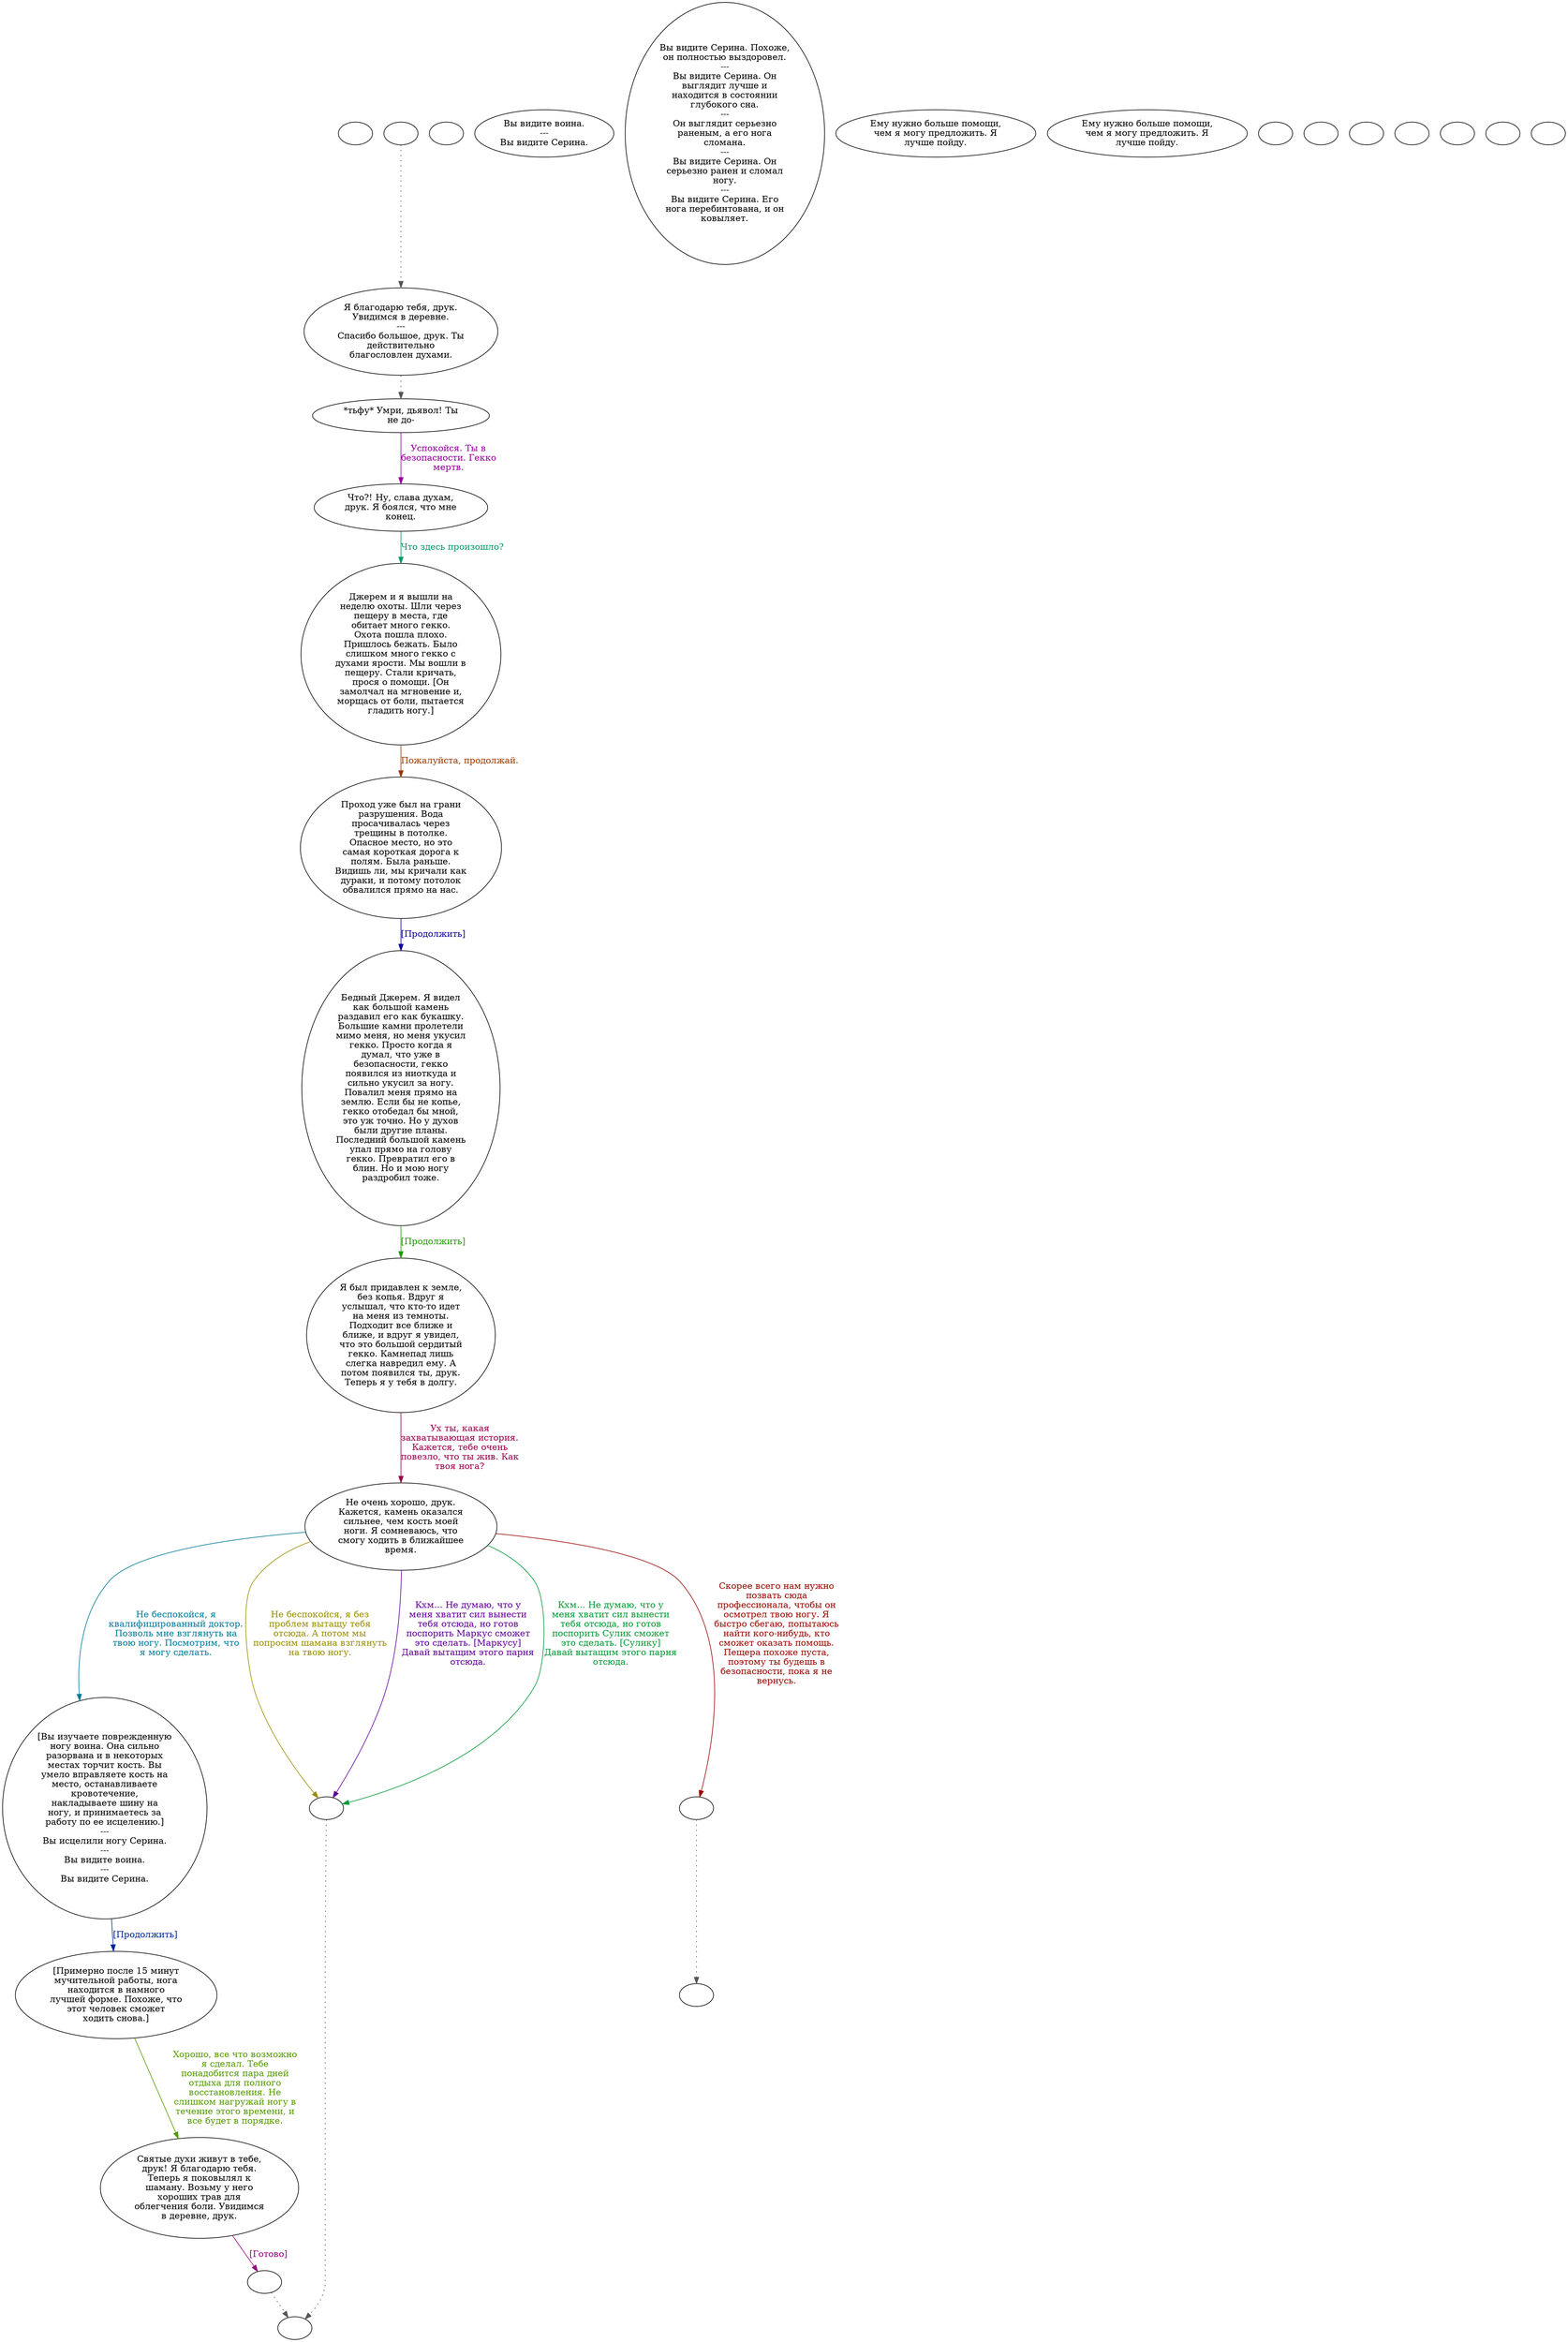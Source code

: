 digraph tribec9 {
  "start" [style=filled       fillcolor="#FFFFFF"       color="#000000"]
  "start" [label=""]
  "critter_p_proc" [style=filled       fillcolor="#FFFFFF"       color="#000000"]
  "critter_p_proc" -> "talk_p_proc" [style=dotted color="#555555"]
  "critter_p_proc" [label=""]
  "use_p_proc" [style=filled       fillcolor="#FFFFFF"       color="#000000"]
  "use_p_proc" [label=""]
  "look_at_p_proc" [style=filled       fillcolor="#FFFFFF"       color="#000000"]
  "look_at_p_proc" [label="Вы видите воина.\n---\nВы видите Серина."]
  "description_p_proc" [style=filled       fillcolor="#FFFFFF"       color="#000000"]
  "description_p_proc" [label="Вы видите Серина. Похоже,\nон полностью выздоровел.\n---\nВы видите Серина. Он\nвыглядит лучше и\nнаходится в состоянии\nглубокого сна.\n---\nОн выглядит серьезно\nраненым, а его нога\nсломана.\n---\nВы видите Серина. Он\nсерьезно ранен и сломал\nногу.\n---\nВы видите Серина. Его\nнога перебинтована, и он\nковыляет."]
  "use_skill_on_p_proc" [style=filled       fillcolor="#FFFFFF"       color="#000000"]
  "use_skill_on_p_proc" [label="Ему нужно больше помощи,\nчем я могу предложить. Я\nлучше пойду."]
  "use_obj_on_p_proc" [style=filled       fillcolor="#FFFFFF"       color="#000000"]
  "use_obj_on_p_proc" [label="Ему нужно больше помощи,\nчем я могу предложить. Я\nлучше пойду."]
  "damage_p_proc" [style=filled       fillcolor="#FFFFFF"       color="#000000"]
  "damage_p_proc" [label=""]
  "map_enter_p_proc" [style=filled       fillcolor="#FFFFFF"       color="#000000"]
  "map_enter_p_proc" [label=""]
  "map_update_p_proc" [style=filled       fillcolor="#FFFFFF"       color="#000000"]
  "map_update_p_proc" [label=""]
  "talk_p_proc" [style=filled       fillcolor="#FFFFFF"       color="#000000"]
  "talk_p_proc" -> "Node001" [style=dotted color="#555555"]
  "talk_p_proc" [label="Я благодарю тебя, друк.\nУвидимся в деревне.\n---\nСпасибо большое, друк. Ты\nдействительно\nблагословлен духами."]
  "Node990" [style=filled       fillcolor="#FFFFFF"       color="#000000"]
  "Node990" -> "Node991" [style=dotted color="#555555"]
  "Node990" [label=""]
  "Node991" [style=filled       fillcolor="#FFFFFF"       color="#000000"]
  "Node991" [label=""]
  "Node992" [style=filled       fillcolor="#FFFFFF"       color="#000000"]
  "Node992" [label=""]
  "Node001" [style=filled       fillcolor="#FFFFFF"       color="#000000"]
  "Node001" [label="*тьфу* Умри, дьявол! Ты\nне до-"]
  "Node001" -> "Node002" [label="Успокойся. Ты в\nбезопасности. Гекко\nмертв." color="#930099" fontcolor="#930099"]
  "Node002" [style=filled       fillcolor="#FFFFFF"       color="#000000"]
  "Node002" [label="Что?! Ну, слава духам,\nдрук. Я боялся, что мне\nконец."]
  "Node002" -> "Node003" [label="Что здесь произошло?" color="#009966" fontcolor="#009966"]
  "Node003" [style=filled       fillcolor="#FFFFFF"       color="#000000"]
  "Node003" [label="Джерем и я вышли на\nнеделю охоты. Шли через\nпещеру в места, где\nобитает много гекко.\nОхота пошла плохо.\nПришлось бежать. Было\nслишком много гекко с\nдухами ярости. Мы вошли в\nпещеру. Стали кричать,\nпрося о помощи. [Он\nзамолчал на мгновение и,\nморщась от боли, пытается\nгладить ногу.]"]
  "Node003" -> "Node004" [label="Пожалуйста, продолжай." color="#993A00" fontcolor="#993A00"]
  "Node004" [style=filled       fillcolor="#FFFFFF"       color="#000000"]
  "Node004" [label="Проход уже был на грани\nразрушения. Вода\nпросачивалась через\nтрещины в потолке.\nОпасное место, но это\nсамая короткая дорога к\nполям. Была раньше.\nВидишь ли, мы кричали как\nдураки, и потому потолок\nобвалился прямо на нас."]
  "Node004" -> "Node005" [label="[Продолжить]" color="#0D0099" fontcolor="#0D0099"]
  "Node005" [style=filled       fillcolor="#FFFFFF"       color="#000000"]
  "Node005" [label="Бедный Джерем. Я видел\nкак большой камень\nраздавил его как букашку.\nБольшие камни пролетели\nмимо меня, но меня укусил\nгекко. Просто когда я\nдумал, что уже в\nбезопасности, гекко\nпоявился из ниоткуда и\nсильно укусил за ногу.\nПовалил меня прямо на\nземлю. Если бы не копье,\nгекко отобедал бы мной,\nэто уж точно. Но у духов\nбыли другие планы.\nПоследний большой камень\nупал прямо на голову\nгекко. Превратил его в\nблин. Но и мою ногу\nраздробил тоже."]
  "Node005" -> "Node006" [label="[Продолжить]" color="#209900" fontcolor="#209900"]
  "Node006" [style=filled       fillcolor="#FFFFFF"       color="#000000"]
  "Node006" [label="Я был придавлен к земле,\nбез копья. Вдруг я\nуслышал, что кто-то идет\nна меня из темноты.\nПодходит все ближе и\nближе, и вдруг я увидел,\nчто это большой сердитый\nгекко. Камнепад лишь\nслегка навредил ему. А\nпотом появился ты, друк.\nТеперь я у тебя в долгу."]
  "Node006" -> "Node007" [label="Ух ты, какая\nзахватывающая история.\nКажется, тебе очень\nповезло, что ты жив. Как\nтвоя нога?" color="#99004C" fontcolor="#99004C"]
  "Node007" [style=filled       fillcolor="#FFFFFF"       color="#000000"]
  "Node007" [label="Не очень хорошо, друк.\nКажется, камень оказался\nсильнее, чем кость моей\nноги. Я сомневаюсь, что\nсмогу ходить в ближайшее\nвремя."]
  "Node007" -> "Node008" [label="Не беспокойся, я\nквалифицированный доктор.\nПозволь мне взглянуть на\nтвою ногу. Посмотрим, что\nя могу сделать." color="#007999" fontcolor="#007999"]
  "Node007" -> "Node011" [label="Не беспокойся, я без\nпроблем вытащу тебя\nотсюда. А потом мы\nпопросим шамана взглянуть\nна твою ногу." color="#998D00" fontcolor="#998D00"]
  "Node007" -> "Node011" [label="Кхм... Не думаю, что у\nменя хватит сил вынести\nтебя отсюда, но готов\nпоспорить Маркус сможет\nэто сделать. [Маркусу]\nДавай вытащим этого парня\nотсюда." color="#600099" fontcolor="#600099"]
  "Node007" -> "Node011" [label="Кхм... Не думаю, что у\nменя хватит сил вынести\nтебя отсюда, но готов\nпоспорить Сулик сможет\nэто сделать. [Сулику]\nДавай вытащим этого парня\nотсюда." color="#009933" fontcolor="#009933"]
  "Node007" -> "Node012" [label="Скорее всего нам нужно\nпозвать сюда\nпрофессионала, чтобы он\nосмотрел твою ногу. Я\nбыстро сбегаю, попытаюсь\nнайти кого-нибудь, кто\nсможет оказать помощь.\nПещера похоже пуста,\nпоэтому ты будешь в\nбезопасности, пока я не\nвернусь." color="#990700" fontcolor="#990700"]
  "Node008" [style=filled       fillcolor="#FFFFFF"       color="#000000"]
  "Node008" [label="[Вы изучаете поврежденную\nногу воина. Она сильно\nразорвана и в некоторых\nместах торчит кость. Вы\nумело вправляете кость на\nместо, останавливаете\nкровотечение,\nнакладываете шину на\nногу, и принимаетесь за\nработу по ее исцелению.]\n---\nВы исцелили ногу Серина.\n---\nВы видите воина.\n---\nВы видите Серина."]
  "Node008" -> "Node009" [label="[Продолжить]" color="#002699" fontcolor="#002699"]
  "Node009" [style=filled       fillcolor="#FFFFFF"       color="#000000"]
  "Node009" [label="[Примерно после 15 минут\nмучительной работы, нога\nнаходится в намного\nлучшей форме. Похоже, что\nэтот человек сможет\nходить снова.]"]
  "Node009" -> "Node010" [label="Хорошо, все что возможно\nя сделал. Тебе\nпонадобится пара дней\nотдыха для полного\nвосстановления. Не\nслишком нагружай ногу в\nтечение этого времени, и\nвсе будет в порядке." color="#539900" fontcolor="#539900"]
  "Node010" [style=filled       fillcolor="#FFFFFF"       color="#000000"]
  "Node010" [label="Святые духи живут в тебе,\nдрук! Я благодарю тебя.\nТеперь я поковылял к\nшаману. Возьму у него\nхороших трав для\nоблегчения боли. Увидимся\nв деревне, друк."]
  "Node010" -> "Node990" [label="[Готово]" color="#99007F" fontcolor="#99007F"]
  "Node011" [style=filled       fillcolor="#FFFFFF"       color="#000000"]
  "Node011" -> "Node991" [style=dotted color="#555555"]
  "Node011" [label=""]
  "Node012" [style=filled       fillcolor="#FFFFFF"       color="#000000"]
  "Node012" -> "Node992" [style=dotted color="#555555"]
  "Node012" [label=""]
  "timed_event_p_proc" [style=filled       fillcolor="#FFFFFF"       color="#000000"]
  "timed_event_p_proc" [label=""]
  "destroy_p_proc" [style=filled       fillcolor="#FFFFFF"       color="#000000"]
  "destroy_p_proc" [label=""]
  "combat_p_proc" [style=filled       fillcolor="#FFFFFF"       color="#000000"]
  "combat_p_proc" [label=""]
  "pickup_p_proc" [style=filled       fillcolor="#FFFFFF"       color="#000000"]
  "pickup_p_proc" [label=""]
}